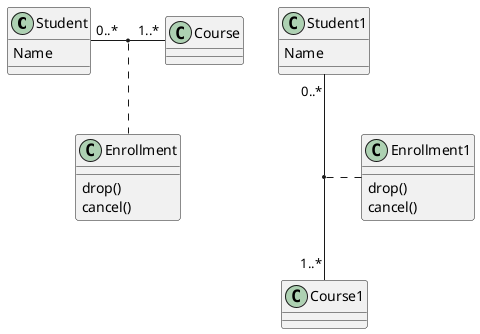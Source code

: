 @startuml
class Student {
	Name
}

Student "0..*" - "1..*" Course
(Student, Course) .. Enrollment

class Enrollment {
	drop()
	cancel()
}

class Student1 {
	Name
}

Student1 "0..*" -- "1..*" Course1
(Student1, Course1) . Enrollment1

class Enrollment1 {
	drop()
	cancel()
}
@enduml